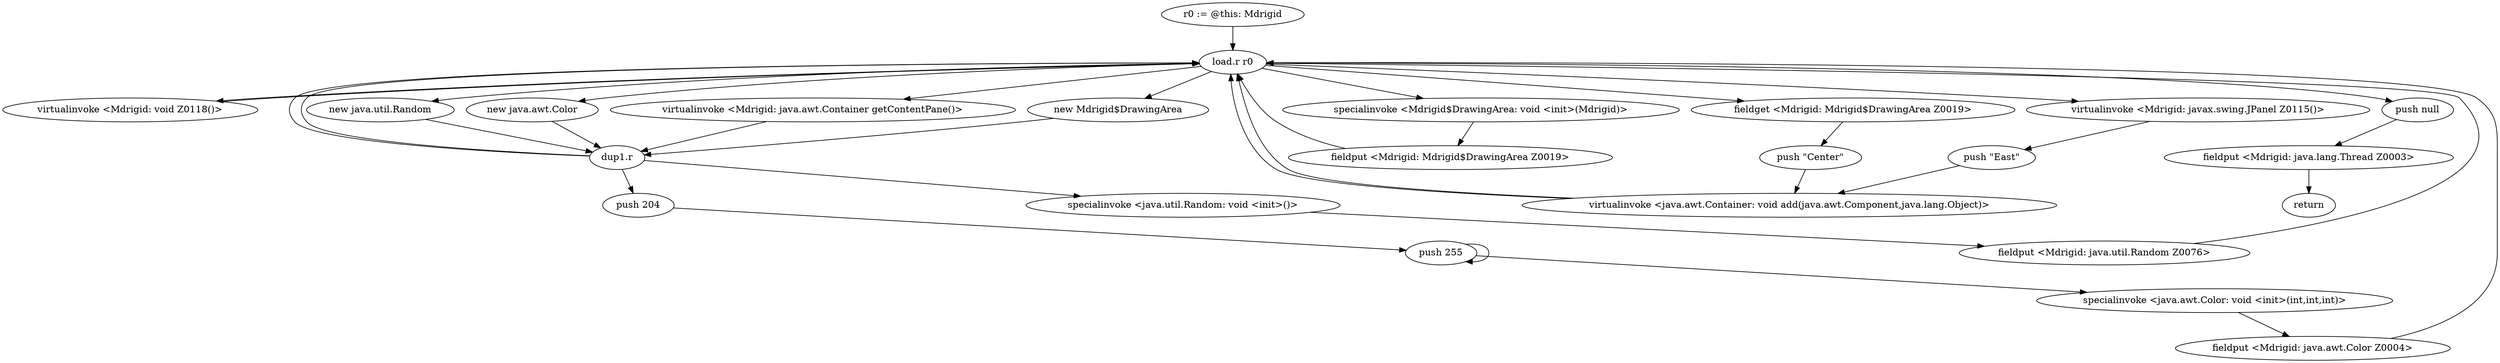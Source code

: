 digraph "" {
    "r0 := @this: Mdrigid"
    "load.r r0"
    "r0 := @this: Mdrigid"->"load.r r0";
    "virtualinvoke <Mdrigid: void Z0118()>"
    "load.r r0"->"virtualinvoke <Mdrigid: void Z0118()>";
    "virtualinvoke <Mdrigid: void Z0118()>"->"load.r r0";
    "new java.util.Random"
    "load.r r0"->"new java.util.Random";
    "dup1.r"
    "new java.util.Random"->"dup1.r";
    "specialinvoke <java.util.Random: void <init>()>"
    "dup1.r"->"specialinvoke <java.util.Random: void <init>()>";
    "fieldput <Mdrigid: java.util.Random Z0076>"
    "specialinvoke <java.util.Random: void <init>()>"->"fieldput <Mdrigid: java.util.Random Z0076>";
    "fieldput <Mdrigid: java.util.Random Z0076>"->"load.r r0";
    "new java.awt.Color"
    "load.r r0"->"new java.awt.Color";
    "new java.awt.Color"->"dup1.r";
    "push 204"
    "dup1.r"->"push 204";
    "push 255"
    "push 204"->"push 255";
    "push 255"->"push 255";
    "specialinvoke <java.awt.Color: void <init>(int,int,int)>"
    "push 255"->"specialinvoke <java.awt.Color: void <init>(int,int,int)>";
    "fieldput <Mdrigid: java.awt.Color Z0004>"
    "specialinvoke <java.awt.Color: void <init>(int,int,int)>"->"fieldput <Mdrigid: java.awt.Color Z0004>";
    "fieldput <Mdrigid: java.awt.Color Z0004>"->"load.r r0";
    "virtualinvoke <Mdrigid: java.awt.Container getContentPane()>"
    "load.r r0"->"virtualinvoke <Mdrigid: java.awt.Container getContentPane()>";
    "virtualinvoke <Mdrigid: java.awt.Container getContentPane()>"->"dup1.r";
    "dup1.r"->"load.r r0";
    "virtualinvoke <Mdrigid: javax.swing.JPanel Z0115()>"
    "load.r r0"->"virtualinvoke <Mdrigid: javax.swing.JPanel Z0115()>";
    "push \"East\""
    "virtualinvoke <Mdrigid: javax.swing.JPanel Z0115()>"->"push \"East\"";
    "virtualinvoke <java.awt.Container: void add(java.awt.Component,java.lang.Object)>"
    "push \"East\""->"virtualinvoke <java.awt.Container: void add(java.awt.Component,java.lang.Object)>";
    "virtualinvoke <java.awt.Container: void add(java.awt.Component,java.lang.Object)>"->"load.r r0";
    "new Mdrigid$DrawingArea"
    "load.r r0"->"new Mdrigid$DrawingArea";
    "new Mdrigid$DrawingArea"->"dup1.r";
    "dup1.r"->"load.r r0";
    "specialinvoke <Mdrigid$DrawingArea: void <init>(Mdrigid)>"
    "load.r r0"->"specialinvoke <Mdrigid$DrawingArea: void <init>(Mdrigid)>";
    "fieldput <Mdrigid: Mdrigid$DrawingArea Z0019>"
    "specialinvoke <Mdrigid$DrawingArea: void <init>(Mdrigid)>"->"fieldput <Mdrigid: Mdrigid$DrawingArea Z0019>";
    "fieldput <Mdrigid: Mdrigid$DrawingArea Z0019>"->"load.r r0";
    "fieldget <Mdrigid: Mdrigid$DrawingArea Z0019>"
    "load.r r0"->"fieldget <Mdrigid: Mdrigid$DrawingArea Z0019>";
    "push \"Center\""
    "fieldget <Mdrigid: Mdrigid$DrawingArea Z0019>"->"push \"Center\"";
    "push \"Center\""->"virtualinvoke <java.awt.Container: void add(java.awt.Component,java.lang.Object)>";
    "virtualinvoke <java.awt.Container: void add(java.awt.Component,java.lang.Object)>"->"load.r r0";
    "push null"
    "load.r r0"->"push null";
    "fieldput <Mdrigid: java.lang.Thread Z0003>"
    "push null"->"fieldput <Mdrigid: java.lang.Thread Z0003>";
    "return"
    "fieldput <Mdrigid: java.lang.Thread Z0003>"->"return";
}
